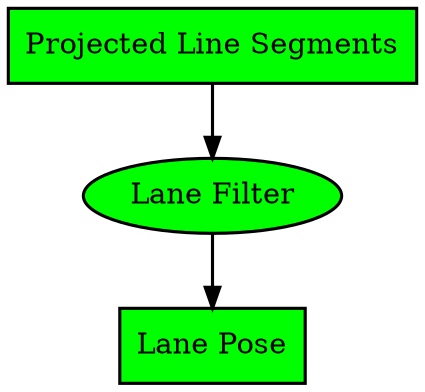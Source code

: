 digraph D {
	fontname="sans";

	edge [penwidth=1.5]
	node [penwidth=1.5]

	// Nodes
	node [shape=ellipse,style=filled,fillcolor=white];
	lane_filter[label="Lane Filter",fillcolor=green]; 

	// Topics
	node [shape=box,style=filled,fillcolor=white];
	segment_list_proj[label="Projected Line Segments",fillcolor=green];
	lane_pose[label="Lane Pose",fillcolor=green];

	//Connection
	lane_filter->lane_pose;
	segment_list_proj->lane_filter;
}